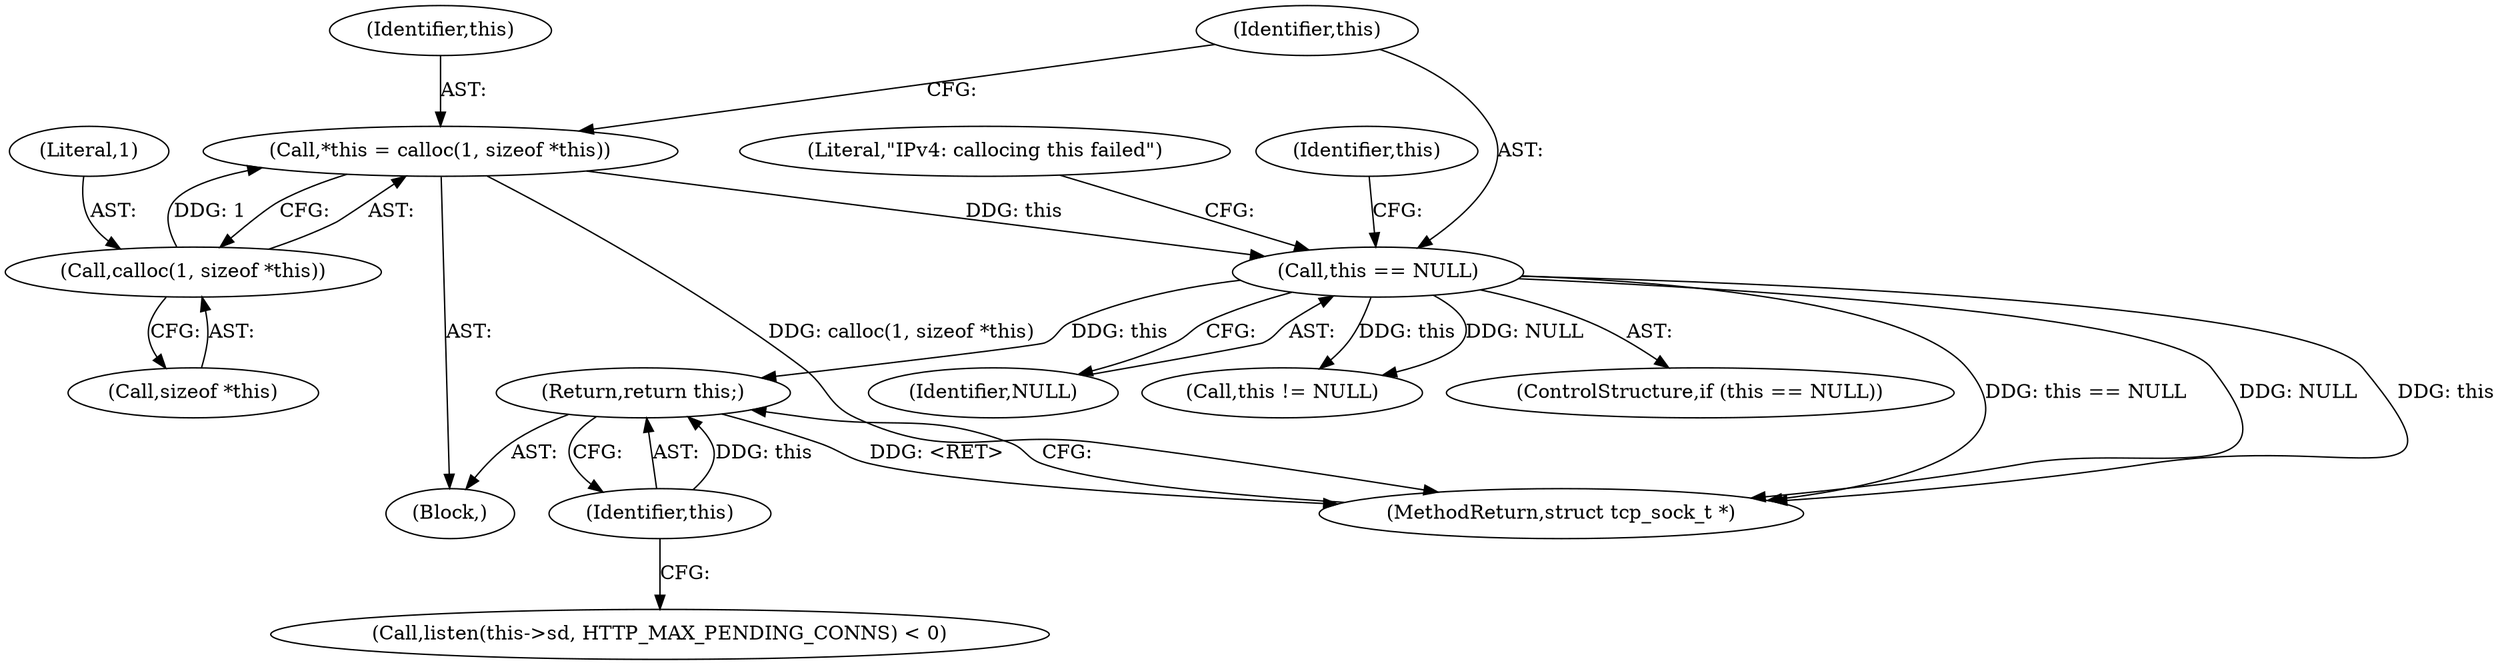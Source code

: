digraph "0_ippusbxd_46844402bca7a38fc224483ba6f0a93c4613203f_1@pointer" {
"1000208" [label="(Return,return this;)"];
"1000209" [label="(Identifier,this)"];
"1000116" [label="(Call,this == NULL)"];
"1000108" [label="(Call,*this = calloc(1, sizeof *this))"];
"1000110" [label="(Call,calloc(1, sizeof *this))"];
"1000110" [label="(Call,calloc(1, sizeof *this))"];
"1000232" [label="(MethodReturn,struct tcp_sock_t *)"];
"1000118" [label="(Identifier,NULL)"];
"1000111" [label="(Literal,1)"];
"1000109" [label="(Identifier,this)"];
"1000117" [label="(Identifier,this)"];
"1000106" [label="(Block,)"];
"1000212" [label="(Call,this != NULL)"];
"1000121" [label="(Literal,\"IPv4: callocing this failed\")"];
"1000208" [label="(Return,return this;)"];
"1000125" [label="(Identifier,this)"];
"1000112" [label="(Call,sizeof *this)"];
"1000108" [label="(Call,*this = calloc(1, sizeof *this))"];
"1000197" [label="(Call,listen(this->sd, HTTP_MAX_PENDING_CONNS) < 0)"];
"1000115" [label="(ControlStructure,if (this == NULL))"];
"1000209" [label="(Identifier,this)"];
"1000116" [label="(Call,this == NULL)"];
"1000208" -> "1000106"  [label="AST: "];
"1000208" -> "1000209"  [label="CFG: "];
"1000209" -> "1000208"  [label="AST: "];
"1000232" -> "1000208"  [label="CFG: "];
"1000208" -> "1000232"  [label="DDG: <RET>"];
"1000209" -> "1000208"  [label="DDG: this"];
"1000116" -> "1000208"  [label="DDG: this"];
"1000209" -> "1000197"  [label="CFG: "];
"1000116" -> "1000115"  [label="AST: "];
"1000116" -> "1000118"  [label="CFG: "];
"1000117" -> "1000116"  [label="AST: "];
"1000118" -> "1000116"  [label="AST: "];
"1000121" -> "1000116"  [label="CFG: "];
"1000125" -> "1000116"  [label="CFG: "];
"1000116" -> "1000232"  [label="DDG: NULL"];
"1000116" -> "1000232"  [label="DDG: this"];
"1000116" -> "1000232"  [label="DDG: this == NULL"];
"1000108" -> "1000116"  [label="DDG: this"];
"1000116" -> "1000212"  [label="DDG: this"];
"1000116" -> "1000212"  [label="DDG: NULL"];
"1000108" -> "1000106"  [label="AST: "];
"1000108" -> "1000110"  [label="CFG: "];
"1000109" -> "1000108"  [label="AST: "];
"1000110" -> "1000108"  [label="AST: "];
"1000117" -> "1000108"  [label="CFG: "];
"1000108" -> "1000232"  [label="DDG: calloc(1, sizeof *this)"];
"1000110" -> "1000108"  [label="DDG: 1"];
"1000110" -> "1000112"  [label="CFG: "];
"1000111" -> "1000110"  [label="AST: "];
"1000112" -> "1000110"  [label="AST: "];
}
